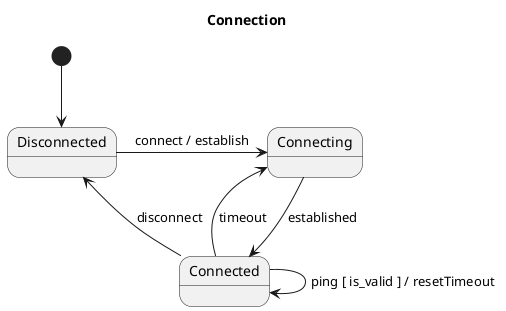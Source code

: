 '
' Copyright (c) 2016-2018 Kris Jusiak (kris at jusiak dot net)
'
' Distributed under the Boost Software License, Version 1.0.
' (See accompanying file LICENSE_1_0.txt or copy at http://www.boost.org/LICENSE_1_0.txt)
'
@startuml connection.png

title Connection

[*] --> Disconnected
Disconnected -> Connecting: connect / establish
Connecting --> Connected: established
Connected --> Connected: ping [ is_valid ] / resetTimeout
Connected --> Connecting: timeout
Connected --> Disconnected: disconnect

@enduml

